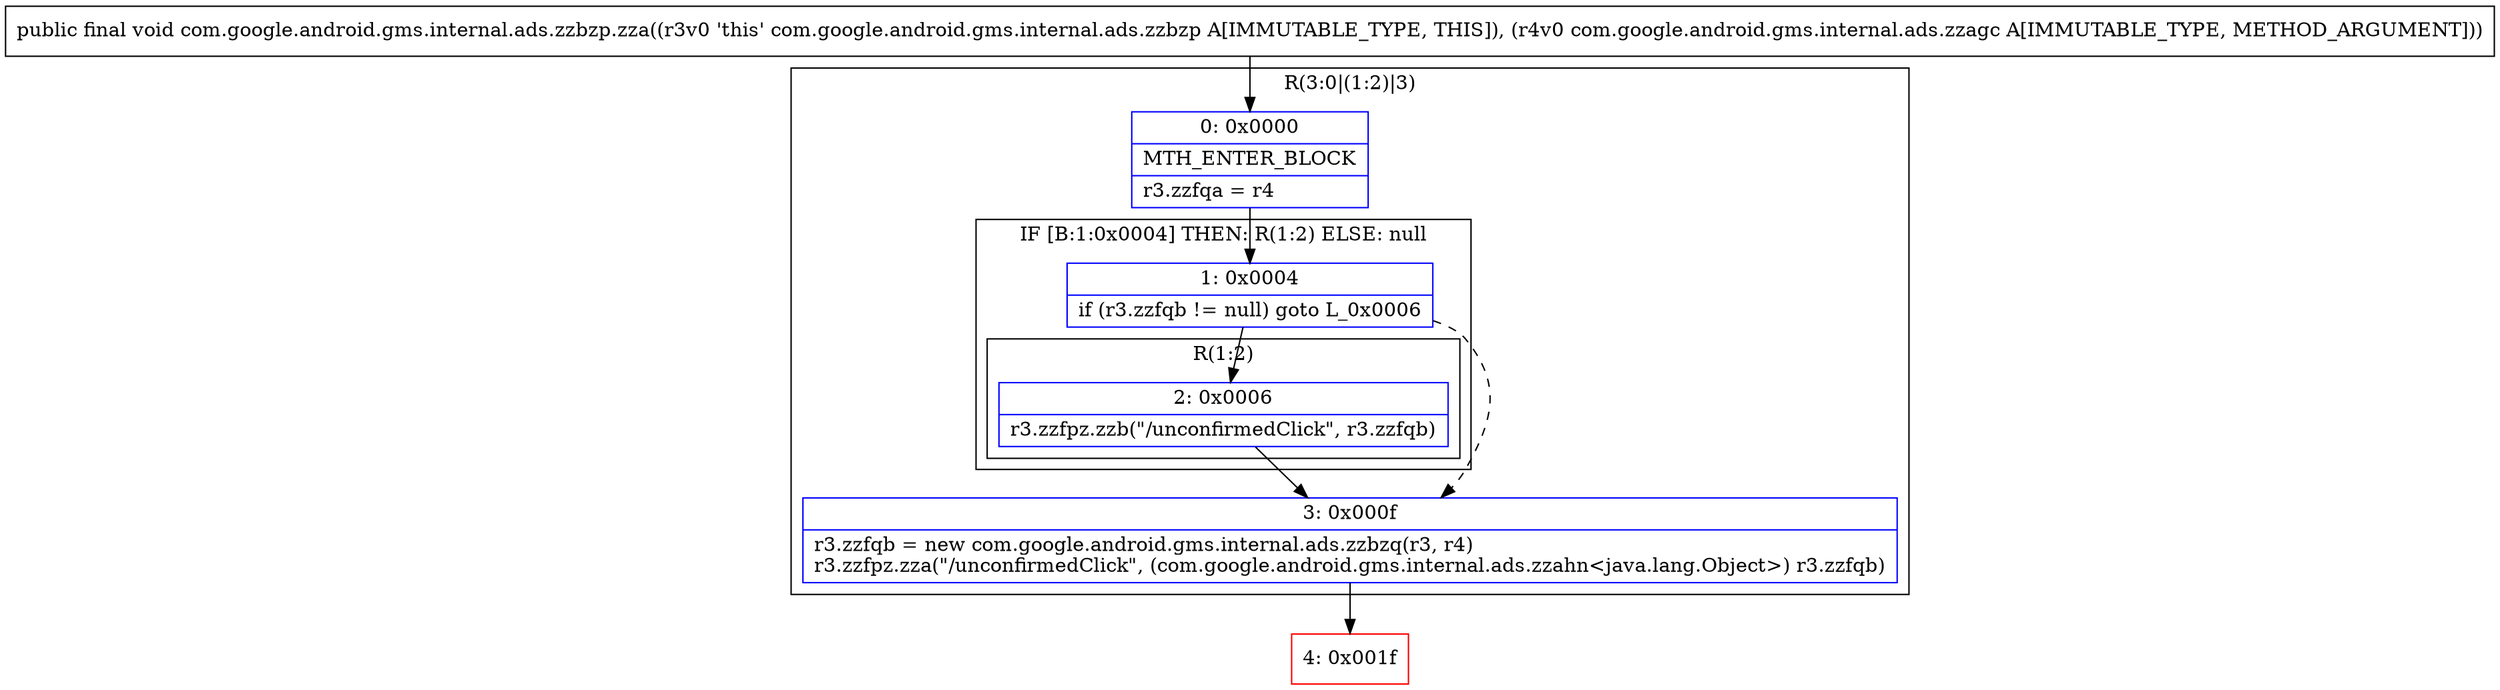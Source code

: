 digraph "CFG forcom.google.android.gms.internal.ads.zzbzp.zza(Lcom\/google\/android\/gms\/internal\/ads\/zzagc;)V" {
subgraph cluster_Region_537069369 {
label = "R(3:0|(1:2)|3)";
node [shape=record,color=blue];
Node_0 [shape=record,label="{0\:\ 0x0000|MTH_ENTER_BLOCK\l|r3.zzfqa = r4\l}"];
subgraph cluster_IfRegion_1601711756 {
label = "IF [B:1:0x0004] THEN: R(1:2) ELSE: null";
node [shape=record,color=blue];
Node_1 [shape=record,label="{1\:\ 0x0004|if (r3.zzfqb != null) goto L_0x0006\l}"];
subgraph cluster_Region_1751053716 {
label = "R(1:2)";
node [shape=record,color=blue];
Node_2 [shape=record,label="{2\:\ 0x0006|r3.zzfpz.zzb(\"\/unconfirmedClick\", r3.zzfqb)\l}"];
}
}
Node_3 [shape=record,label="{3\:\ 0x000f|r3.zzfqb = new com.google.android.gms.internal.ads.zzbzq(r3, r4)\lr3.zzfpz.zza(\"\/unconfirmedClick\", (com.google.android.gms.internal.ads.zzahn\<java.lang.Object\>) r3.zzfqb)\l}"];
}
Node_4 [shape=record,color=red,label="{4\:\ 0x001f}"];
MethodNode[shape=record,label="{public final void com.google.android.gms.internal.ads.zzbzp.zza((r3v0 'this' com.google.android.gms.internal.ads.zzbzp A[IMMUTABLE_TYPE, THIS]), (r4v0 com.google.android.gms.internal.ads.zzagc A[IMMUTABLE_TYPE, METHOD_ARGUMENT])) }"];
MethodNode -> Node_0;
Node_0 -> Node_1;
Node_1 -> Node_2;
Node_1 -> Node_3[style=dashed];
Node_2 -> Node_3;
Node_3 -> Node_4;
}

